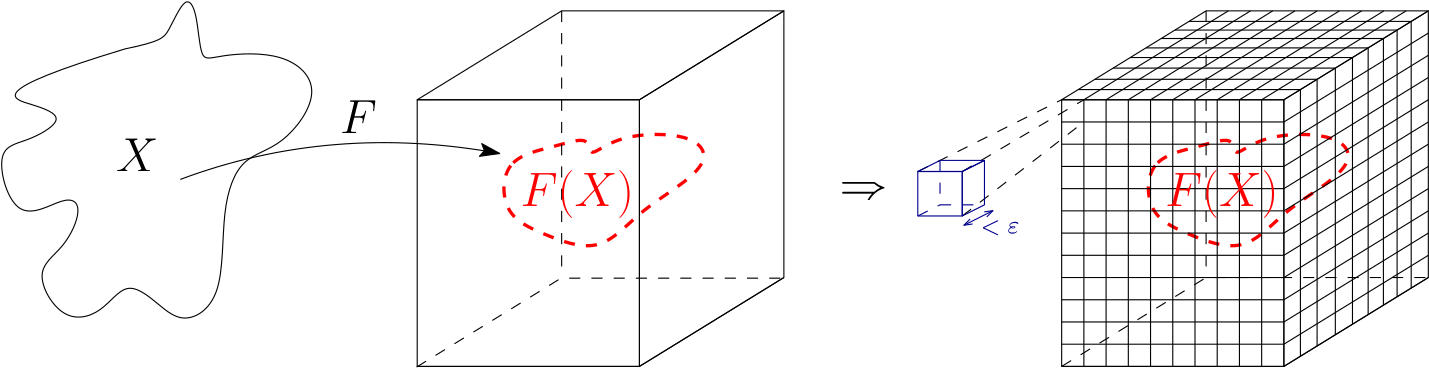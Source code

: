 <?xml version="1.0"?>
<!DOCTYPE ipe SYSTEM "ipe.dtd">
<ipe version="70218" creator="Ipe 7.2.23">
<info created="D:20220412191645" modified="D:20220413005740"/>
<ipestyle name="basic">
<symbol name="arrow/arc(spx)">
<path stroke="sym-stroke" fill="sym-stroke" pen="sym-pen">
0 0 m
-1 0.333 l
-1 -0.333 l
h
</path>
</symbol>
<symbol name="arrow/farc(spx)">
<path stroke="sym-stroke" fill="white" pen="sym-pen">
0 0 m
-1 0.333 l
-1 -0.333 l
h
</path>
</symbol>
<symbol name="arrow/ptarc(spx)">
<path stroke="sym-stroke" fill="sym-stroke" pen="sym-pen">
0 0 m
-1 0.333 l
-0.8 0 l
-1 -0.333 l
h
</path>
</symbol>
<symbol name="arrow/fptarc(spx)">
<path stroke="sym-stroke" fill="white" pen="sym-pen">
0 0 m
-1 0.333 l
-0.8 0 l
-1 -0.333 l
h
</path>
</symbol>
<symbol name="mark/circle(sx)" transformations="translations">
<path fill="sym-stroke">
0.6 0 0 0.6 0 0 e
0.4 0 0 0.4 0 0 e
</path>
</symbol>
<symbol name="mark/disk(sx)" transformations="translations">
<path fill="sym-stroke">
0.6 0 0 0.6 0 0 e
</path>
</symbol>
<symbol name="mark/fdisk(sfx)" transformations="translations">
<group>
<path fill="sym-fill">
0.5 0 0 0.5 0 0 e
</path>
<path fill="sym-stroke" fillrule="eofill">
0.6 0 0 0.6 0 0 e
0.4 0 0 0.4 0 0 e
</path>
</group>
</symbol>
<symbol name="mark/box(sx)" transformations="translations">
<path fill="sym-stroke" fillrule="eofill">
-0.6 -0.6 m
0.6 -0.6 l
0.6 0.6 l
-0.6 0.6 l
h
-0.4 -0.4 m
0.4 -0.4 l
0.4 0.4 l
-0.4 0.4 l
h
</path>
</symbol>
<symbol name="mark/square(sx)" transformations="translations">
<path fill="sym-stroke">
-0.6 -0.6 m
0.6 -0.6 l
0.6 0.6 l
-0.6 0.6 l
h
</path>
</symbol>
<symbol name="mark/fsquare(sfx)" transformations="translations">
<group>
<path fill="sym-fill">
-0.5 -0.5 m
0.5 -0.5 l
0.5 0.5 l
-0.5 0.5 l
h
</path>
<path fill="sym-stroke" fillrule="eofill">
-0.6 -0.6 m
0.6 -0.6 l
0.6 0.6 l
-0.6 0.6 l
h
-0.4 -0.4 m
0.4 -0.4 l
0.4 0.4 l
-0.4 0.4 l
h
</path>
</group>
</symbol>
<symbol name="mark/cross(sx)" transformations="translations">
<group>
<path fill="sym-stroke">
-0.43 -0.57 m
0.57 0.43 l
0.43 0.57 l
-0.57 -0.43 l
h
</path>
<path fill="sym-stroke">
-0.43 0.57 m
0.57 -0.43 l
0.43 -0.57 l
-0.57 0.43 l
h
</path>
</group>
</symbol>
<symbol name="arrow/fnormal(spx)">
<path stroke="sym-stroke" fill="white" pen="sym-pen">
0 0 m
-1 0.333 l
-1 -0.333 l
h
</path>
</symbol>
<symbol name="arrow/pointed(spx)">
<path stroke="sym-stroke" fill="sym-stroke" pen="sym-pen">
0 0 m
-1 0.333 l
-0.8 0 l
-1 -0.333 l
h
</path>
</symbol>
<symbol name="arrow/fpointed(spx)">
<path stroke="sym-stroke" fill="white" pen="sym-pen">
0 0 m
-1 0.333 l
-0.8 0 l
-1 -0.333 l
h
</path>
</symbol>
<symbol name="arrow/linear(spx)">
<path stroke="sym-stroke" pen="sym-pen">
-1 0.333 m
0 0 l
-1 -0.333 l
</path>
</symbol>
<symbol name="arrow/fdouble(spx)">
<path stroke="sym-stroke" fill="white" pen="sym-pen">
0 0 m
-1 0.333 l
-1 -0.333 l
h
-1 0 m
-2 0.333 l
-2 -0.333 l
h
</path>
</symbol>
<symbol name="arrow/double(spx)">
<path stroke="sym-stroke" fill="sym-stroke" pen="sym-pen">
0 0 m
-1 0.333 l
-1 -0.333 l
h
-1 0 m
-2 0.333 l
-2 -0.333 l
h
</path>
</symbol>
<symbol name="arrow/mid-normal(spx)">
<path stroke="sym-stroke" fill="sym-stroke" pen="sym-pen">
0.5 0 m
-0.5 0.333 l
-0.5 -0.333 l
h
</path>
</symbol>
<symbol name="arrow/mid-fnormal(spx)">
<path stroke="sym-stroke" fill="white" pen="sym-pen">
0.5 0 m
-0.5 0.333 l
-0.5 -0.333 l
h
</path>
</symbol>
<symbol name="arrow/mid-pointed(spx)">
<path stroke="sym-stroke" fill="sym-stroke" pen="sym-pen">
0.5 0 m
-0.5 0.333 l
-0.3 0 l
-0.5 -0.333 l
h
</path>
</symbol>
<symbol name="arrow/mid-fpointed(spx)">
<path stroke="sym-stroke" fill="white" pen="sym-pen">
0.5 0 m
-0.5 0.333 l
-0.3 0 l
-0.5 -0.333 l
h
</path>
</symbol>
<symbol name="arrow/mid-double(spx)">
<path stroke="sym-stroke" fill="sym-stroke" pen="sym-pen">
1 0 m
0 0.333 l
0 -0.333 l
h
0 0 m
-1 0.333 l
-1 -0.333 l
h
</path>
</symbol>
<symbol name="arrow/mid-fdouble(spx)">
<path stroke="sym-stroke" fill="white" pen="sym-pen">
1 0 m
0 0.333 l
0 -0.333 l
h
0 0 m
-1 0.333 l
-1 -0.333 l
h
</path>
</symbol>
<anglesize name="22.5 deg" value="22.5"/>
<anglesize name="30 deg" value="30"/>
<anglesize name="45 deg" value="45"/>
<anglesize name="60 deg" value="60"/>
<anglesize name="90 deg" value="90"/>
<arrowsize name="large" value="10"/>
<arrowsize name="small" value="5"/>
<arrowsize name="tiny" value="3"/>
<color name="blue" value="0 0 1"/>
<color name="brown" value="0.647 0.165 0.165"/>
<color name="darkblue" value="0 0 0.545"/>
<color name="darkcyan" value="0 0.545 0.545"/>
<color name="darkgray" value="0.663"/>
<color name="darkgreen" value="0 0.392 0"/>
<color name="darkmagenta" value="0.545 0 0.545"/>
<color name="darkorange" value="1 0.549 0"/>
<color name="darkred" value="0.545 0 0"/>
<color name="gold" value="1 0.843 0"/>
<color name="gray" value="0.745"/>
<color name="green" value="0 1 0"/>
<color name="lightblue" value="0.678 0.847 0.902"/>
<color name="lightcyan" value="0.878 1 1"/>
<color name="lightgray" value="0.827"/>
<color name="lightgreen" value="0.565 0.933 0.565"/>
<color name="lightyellow" value="1 1 0.878"/>
<color name="navy" value="0 0 0.502"/>
<color name="orange" value="1 0.647 0"/>
<color name="pink" value="1 0.753 0.796"/>
<color name="purple" value="0.627 0.125 0.941"/>
<color name="red" value="1 0 0"/>
<color name="seagreen" value="0.18 0.545 0.341"/>
<color name="turquoise" value="0.251 0.878 0.816"/>
<color name="violet" value="0.933 0.51 0.933"/>
<color name="yellow" value="1 1 0"/>
<dashstyle name="dash dot dotted" value="[4 2 1 2 1 2] 0"/>
<dashstyle name="dash dotted" value="[4 2 1 2] 0"/>
<dashstyle name="dashed" value="[4] 0"/>
<dashstyle name="dotted" value="[1 3] 0"/>
<gridsize name="10 pts (~3.5 mm)" value="10"/>
<gridsize name="14 pts (~5 mm)" value="14"/>
<gridsize name="16 pts (~6 mm)" value="16"/>
<gridsize name="20 pts (~7 mm)" value="20"/>
<gridsize name="28 pts (~10 mm)" value="28"/>
<gridsize name="32 pts (~12 mm)" value="32"/>
<gridsize name="4 pts" value="4"/>
<gridsize name="56 pts (~20 mm)" value="56"/>
<gridsize name="8 pts (~3 mm)" value="8"/>
<opacity name="10%" value="0.1"/>
<opacity name="30%" value="0.3"/>
<opacity name="50%" value="0.5"/>
<opacity name="75%" value="0.75"/>
<pen name="fat" value="1.2"/>
<pen name="heavier" value="0.8"/>
<pen name="ultrafat" value="2"/>
<symbolsize name="large" value="5"/>
<symbolsize name="small" value="2"/>
<symbolsize name="tiny" value="1.1"/>
<textsize name="Huge" value="\Huge"/>
<textsize name="LARGE" value="\LARGE"/>
<textsize name="Large" value="\Large"/>
<textsize name="footnote" value="\footnotesize"/>
<textsize name="huge" value="\huge"/>
<textsize name="large" value="\large"/>
<textsize name="small" value="\small"/>
<textsize name="tiny" value="\tiny"/>
<textstyle name="center" begin="\begin{center}" end="\end{center}"/>
<textstyle name="item" begin="\begin{itemize}\item{}" end="\end{itemize}"/>
<textstyle name="itemize" begin="\begin{itemize}" end="\end{itemize}"/>
<tiling name="falling" angle="-60" step="4" width="1"/>
<tiling name="rising" angle="30" step="4" width="1"/>
</ipestyle>
<page>
<layer name="alpha"/>
<view layers="alpha" active="alpha"/>
<path layer="alpha" matrix="1 0 0 1 -108 0" stroke="red" dash="dashed" pen="fat">
353.396 670.878
334.546 667.074
334.546 646.495
348.553 639.924
369.651 631.796
383.312 647.533
400.086 657.736
409.943 667.247
402.68 676.066
375.876 675.72
365.155 665.863
366.711 675.547 u
</path>
<path matrix="1 0 0 1 -108.225 -0.22466" stroke="black" dash="dashed">
304 592 m
356 624 l
436 624 l
</path>
<path matrix="0.659682 0 0 0.659682 -26.4296 253.268" stroke="black">
177.882 686.786 m
99.5582 663.142
133.548 655.753
145.37 647.871
123.696 635.556
105.469 633.093
117.784 589.252
146.355 607.97
155.222 600.581
144.877 577.429
126.651 566.099
143.4 537.036
165.567 541.962
178.374 561.666
196.108 547.381
209.901 535.558
232.068 549.844
230.097 600.581
240.934 628.66
263.101 632.108
287.239 664.619
265.564 685.801
226.649 683.338
218.767 678.905
217.29 706.983
210.886 717.328
201.034 694.668
197.093 690.727
177.882 686.786 c
</path>
<path matrix="1 0 0 1 -108 0" stroke="black">
304 592 m
304 688 l
384 688 l
384 592 l
h
</path>
<path matrix="1 0 0 1 -108 0" stroke="black">
384 688 m
384 592 l
436 624 l
436 720 l
h
</path>
<path matrix="1 0 0 1 -108 0" stroke="black">
304 688 m
384 688 l
436 720 l
356 720 l
h
</path>
<path matrix="1 0 0 1 -108 0" stroke="black">
304 592 m
384 592 l
436 624 l
</path>
<path matrix="1 0 0 1 -108 0" stroke="black" dash="dashed">
356 720 m
356 624 l
</path>
<text matrix="1 0 0 1 -70.2331 25.7669" transformations="translations" pos="157.672 636.437" stroke="black" type="label" width="15.343" height="11.764" depth="0" valign="baseline" size="LARGE" style="math">X</text>
<path matrix="1 0 0 1 -108 0" stroke="black" arrow="pointed/normal">
218.698 659.317 m
273.277 679.748
333.693 668.657 c
</path>
<text matrix="1 0 0 1 -116.464 -7.00475" transformations="translations" pos="284.66 682.958" stroke="black" type="label" width="13.253" height="11.764" depth="0" valign="baseline" size="LARGE" style="math">F</text>
<path matrix="1 0 0 1 124 0" stroke="red" dash="dashed" pen="fat">
353.396 670.878
334.546 667.074
334.546 646.495
348.553 639.924
369.651 631.796
383.312 647.533
400.086 657.736
409.943 667.247
402.68 676.066
375.876 675.72
365.155 665.863
366.711 675.547 u
</path>
<path matrix="1 0 0 1 124 0" stroke="black" dash="dashed">
304 592 m
356 624 l
436 624 l
</path>
<path matrix="1 0 0 1 124 0" stroke="black">
304 592 m
304 688 l
384 688 l
384 592 l
h
</path>
<path matrix="1 0 0 1 124 0" stroke="black">
384 688 m
384 592 l
436 624 l
436 720 l
h
</path>
<path matrix="1 0 0 1 124 0" stroke="black">
304 688 m
384 688 l
436 720 l
356 720 l
h
</path>
<path matrix="1 0 0 1 124 0" stroke="black">
304 592 m
384 592 l
436 624 l
</path>
<path matrix="1 0 0 1 124 0" stroke="black" dash="dashed">
356 720 m
356 624 l
</path>
<path matrix="1 0 0 1 124 0" stroke="black">
304 600 m
384 600 l
</path>
<path matrix="1 0 0 1 124 8" stroke="black">
304 600 m
384 600 l
</path>
<path matrix="1 0 0 1 124 16" stroke="black">
304 600 m
384 600 l
</path>
<path matrix="1 0 0 1 124 24" stroke="black">
304 600 m
384 600 l
</path>
<path matrix="1 0 0 1 124 32" stroke="black">
304 600 m
384 600 l
</path>
<path matrix="1 0 0 1 124 40" stroke="black">
304 600 m
384 600 l
</path>
<path matrix="1 0 0 1 124 48" stroke="black">
304 600 m
384 600 l
</path>
<path matrix="1 0 0 1 124 56" stroke="black">
304 600 m
384 600 l
</path>
<path matrix="1 0 0 1 124 64" stroke="black">
304 600 m
384 600 l
</path>
<path matrix="1 0 0 1 124 72" stroke="black">
304 600 m
384 600 l
</path>
<path matrix="1 0 0 1 124 80" stroke="black">
304 600 m
384 600 l
</path>
<path matrix="1 0 0 1 124 0" stroke="black">
384 600 m
436 632 l
</path>
<path matrix="1 0 0 1 124 8" stroke="black">
384 600 m
436 632 l
</path>
<path matrix="1 0 0 1 124 16" stroke="black">
384 600 m
436 632 l
</path>
<path matrix="1 0 0 1 124 24" stroke="black">
384 600 m
436 632 l
</path>
<path matrix="1 0 0 1 124 32" stroke="black">
384 600 m
436 632 l
</path>
<path matrix="1 0 0 1 124 40" stroke="black">
384 600 m
436 632 l
</path>
<path matrix="1 0 0 1 124 48" stroke="black">
384 600 m
436 632 l
</path>
<path matrix="1 0 0 1 124 56" stroke="black">
384 600 m
436 632 l
</path>
<path matrix="1 0 0 1 124 64" stroke="black">
384 600 m
436 632 l
</path>
<path matrix="1 0 0 1 124 72" stroke="black">
384 600 m
436 632 l
</path>
<path matrix="1 0 0 1 124 80" stroke="black">
384 600 m
436 632 l
</path>
<path matrix="1 0 0 1 124 0" stroke="black">
312 688 m
312 592 l
</path>
<path matrix="1 0 0 1 124 0" stroke="black">
320 688 m
320 592 l
</path>
<path matrix="1 0 0 1 124 0" stroke="black">
328 688 m
328 592 l
</path>
<path matrix="1 0 0 1 148 0" stroke="black">
312 688 m
312 592 l
</path>
<path matrix="1 0 0 1 148 0" stroke="black">
320 688 m
320 592 l
</path>
<path matrix="1 0 0 1 172 0" stroke="black">
312 688 m
312 592 l
</path>
<path matrix="1 0 0 1 172 0" stroke="black">
320 688 m
320 592 l
</path>
<path matrix="1 0 0 1 172 0" stroke="black">
328 688 m
328 592 l
</path>
<path matrix="1 0 0 1 124 0" stroke="black">
389.953 691.663 m
389.953 595.663 l
</path>
<path matrix="1 0 0 1 124 0" stroke="black">
395.961 695.36 m
395.961 599.36 l
</path>
<path matrix="1 0 0 1 124 0" stroke="black">
402.523 699.399 m
402.523 603.399 l
</path>
<path matrix="1 0 0 1 124 0" stroke="black">
408.695 607.197 m
408.695 703.197 l
</path>
<path matrix="1 0 0 1 124 0" stroke="black">
414.34 706.671 m
414.34 610.671 l
</path>
<path matrix="1 0 0 1 124 0" stroke="black">
419.831 614.05 m
419.831 710.05 l
</path>
<path matrix="1 0 0 1 124 0" stroke="black">
424.761 713.084 m
424.761 617.084 l
</path>
<path matrix="1 0 0 1 124 0" stroke="black">
429.835 620.206 m
429.835 716.206 l
</path>
<path matrix="1 0 0 1 132 0" stroke="black">
304 688 m
356 720 l
</path>
<path matrix="1 0 0 1 140 0" stroke="black">
304 688 m
356 720 l
</path>
<path matrix="1 0 0 1 148 0" stroke="black">
304 688 m
356 720 l
</path>
<path matrix="1 0 0 1 156 0" stroke="black">
304 688 m
356 720 l
</path>
<path matrix="1 0 0 1 164 0" stroke="black">
304 688 m
356 720 l
</path>
<path matrix="1 0 0 1 172 0" stroke="black">
304 688 m
356 720 l
</path>
<path matrix="1 0 0 1 180 0" stroke="black">
304 688 m
356 720 l
</path>
<path matrix="1 0 0 1 188 0" stroke="black">
304 688 m
356 720 l
</path>
<path matrix="1 0 0 1 196 0" stroke="black">
304 688 m
356 720 l
</path>
<path matrix="1 0 0 1 117.835 -3.79362" stroke="black">
436 720 m
356 720 l
</path>
<path matrix="1 0 0 1 112.761 -6.9161" stroke="black">
436 720 m
356 720 l
</path>
<path matrix="1 0 0 1 107.831 -9.95003" stroke="black">
436 720 m
356 720 l
</path>
<path matrix="1 0 0 1 102.34 -13.3293" stroke="black">
436 720 m
356 720 l
</path>
<path matrix="1 0 0 1 96.695 -16.803" stroke="black">
436 720 m
356 720 l
</path>
<path matrix="1 0 0 1 90.523 -20.6009" stroke="black">
436 720 m
356 720 l
</path>
<path matrix="1 0 0 1 83.961 -24.6395" stroke="black">
436 720 m
356 720 l
</path>
<path matrix="1 0 0 1 77.953 -28.3369" stroke="black">
436 720 m
356 720 l
</path>
<path matrix="1 0 0 1 148 0" stroke="black">
328 688 m
328 592 l
</path>
<text matrix="1 0 0 1 0 -4" transformations="translations" pos="348 656" stroke="black" type="label" width="17.215" height="6.316" depth="0" valign="baseline" size="LARGE" style="math">\Rightarrow</text>
<text matrix="1 0 0 1 0.115433 -3.4577" pos="398.686 643.186" stroke="darkblue" type="label" width="14.005" height="4.947" depth="0.45" valign="baseline" size="small" style="math">&lt; \varepsilon</text>
<path stroke="black" dash="dashed">
376.213 662.164 m
428 688 l
</path>
<path stroke="black" dash="dashed">
392.213 662.164 m
436 688 l
</path>
<path stroke="black" dash="dashed">
392.213 646.164 m
436 680 l
</path>
<path matrix="1.30638 0 0 1.31492 -119.563 -206.832" stroke="darkblue" arrow="linear/tiny" rarrow="linear/tiny">
392.213 646.164 m
400.213 650.164 l
</path>
<text matrix="1 0 0 1 -178.739 -18.2403" transformations="translations" pos="412 668" stroke="red" type="label" width="40.79" height="12.896" depth="4.29" valign="baseline" size="LARGE" style="math">F(X)</text>
<text matrix="1 0 0 1 53.2615 -18.2403" transformations="translations" pos="412 668" stroke="red" type="label" width="40.79" height="12.896" depth="4.29" valign="baseline" size="LARGE" style="math">F(X)</text>
<path matrix="1 0 0 1 -7.78698 -9.83619" stroke="darkblue">
384 672 m
392 676 l
408 676 l
400 672 l
h
</path>
<path matrix="1 0 0 1 -7.78698 -9.83619" stroke="darkblue">
400 656 m
400 672 l
408 676 l
408 660 l
h
</path>
<path matrix="1 0 0 1 -7.78698 -9.83619" stroke="darkblue">
384 672 m
384 656 l
400 656 l
400 672 l
h
</path>
<path matrix="1 0 0 1 -7.78698 -9.83619" stroke="darkblue" dash="dashed">
384 656 m
392 660 l
</path>
<path matrix="1 0 0 1 -7.78698 -9.83619" stroke="darkblue" dash="dashed">
392 676 m
392 660 l
408 660 l
</path>
</page>
</ipe>
